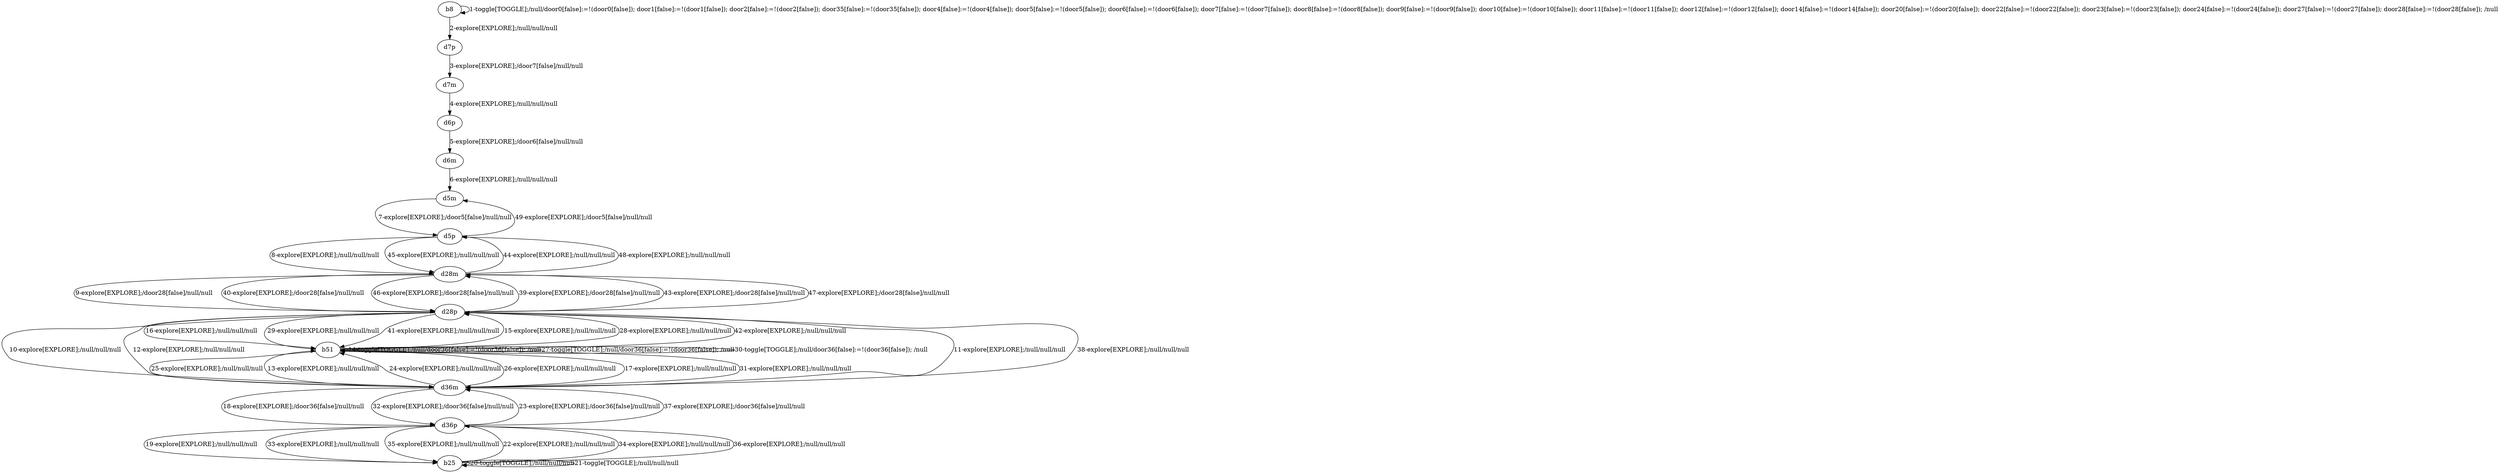 # Total number of goals covered by this test: 5
# b25 --> b25
# b25 --> d36p
# d36p --> d36m
# d36p --> b25
# d36m --> d36p

digraph g {
"b8" -> "b8" [label = "1-toggle[TOGGLE];/null/door0[false]:=!(door0[false]); door1[false]:=!(door1[false]); door2[false]:=!(door2[false]); door35[false]:=!(door35[false]); door4[false]:=!(door4[false]); door5[false]:=!(door5[false]); door6[false]:=!(door6[false]); door7[false]:=!(door7[false]); door8[false]:=!(door8[false]); door9[false]:=!(door9[false]); door10[false]:=!(door10[false]); door11[false]:=!(door11[false]); door12[false]:=!(door12[false]); door14[false]:=!(door14[false]); door20[false]:=!(door20[false]); door22[false]:=!(door22[false]); door23[false]:=!(door23[false]); door24[false]:=!(door24[false]); door27[false]:=!(door27[false]); door28[false]:=!(door28[false]); /null"];
"b8" -> "d7p" [label = "2-explore[EXPLORE];/null/null/null"];
"d7p" -> "d7m" [label = "3-explore[EXPLORE];/door7[false]/null/null"];
"d7m" -> "d6p" [label = "4-explore[EXPLORE];/null/null/null"];
"d6p" -> "d6m" [label = "5-explore[EXPLORE];/door6[false]/null/null"];
"d6m" -> "d5m" [label = "6-explore[EXPLORE];/null/null/null"];
"d5m" -> "d5p" [label = "7-explore[EXPLORE];/door5[false]/null/null"];
"d5p" -> "d28m" [label = "8-explore[EXPLORE];/null/null/null"];
"d28m" -> "d28p" [label = "9-explore[EXPLORE];/door28[false]/null/null"];
"d28p" -> "d36m" [label = "10-explore[EXPLORE];/null/null/null"];
"d36m" -> "d28p" [label = "11-explore[EXPLORE];/null/null/null"];
"d28p" -> "d36m" [label = "12-explore[EXPLORE];/null/null/null"];
"d36m" -> "b51" [label = "13-explore[EXPLORE];/null/null/null"];
"b51" -> "b51" [label = "14-toggle[TOGGLE];/null/door36[false]:=!(door36[false]); /null"];
"b51" -> "d28p" [label = "15-explore[EXPLORE];/null/null/null"];
"d28p" -> "b51" [label = "16-explore[EXPLORE];/null/null/null"];
"b51" -> "d36m" [label = "17-explore[EXPLORE];/null/null/null"];
"d36m" -> "d36p" [label = "18-explore[EXPLORE];/door36[false]/null/null"];
"d36p" -> "b25" [label = "19-explore[EXPLORE];/null/null/null"];
"b25" -> "b25" [label = "20-toggle[TOGGLE];/null/null/null"];
"b25" -> "b25" [label = "21-toggle[TOGGLE];/null/null/null"];
"b25" -> "d36p" [label = "22-explore[EXPLORE];/null/null/null"];
"d36p" -> "d36m" [label = "23-explore[EXPLORE];/door36[false]/null/null"];
"d36m" -> "b51" [label = "24-explore[EXPLORE];/null/null/null"];
"b51" -> "d36m" [label = "25-explore[EXPLORE];/null/null/null"];
"d36m" -> "b51" [label = "26-explore[EXPLORE];/null/null/null"];
"b51" -> "b51" [label = "27-toggle[TOGGLE];/null/door36[false]:=!(door36[false]); /null"];
"b51" -> "d28p" [label = "28-explore[EXPLORE];/null/null/null"];
"d28p" -> "b51" [label = "29-explore[EXPLORE];/null/null/null"];
"b51" -> "b51" [label = "30-toggle[TOGGLE];/null/door36[false]:=!(door36[false]); /null"];
"b51" -> "d36m" [label = "31-explore[EXPLORE];/null/null/null"];
"d36m" -> "d36p" [label = "32-explore[EXPLORE];/door36[false]/null/null"];
"d36p" -> "b25" [label = "33-explore[EXPLORE];/null/null/null"];
"b25" -> "d36p" [label = "34-explore[EXPLORE];/null/null/null"];
"d36p" -> "b25" [label = "35-explore[EXPLORE];/null/null/null"];
"b25" -> "d36p" [label = "36-explore[EXPLORE];/null/null/null"];
"d36p" -> "d36m" [label = "37-explore[EXPLORE];/door36[false]/null/null"];
"d36m" -> "d28p" [label = "38-explore[EXPLORE];/null/null/null"];
"d28p" -> "d28m" [label = "39-explore[EXPLORE];/door28[false]/null/null"];
"d28m" -> "d28p" [label = "40-explore[EXPLORE];/door28[false]/null/null"];
"d28p" -> "b51" [label = "41-explore[EXPLORE];/null/null/null"];
"b51" -> "d28p" [label = "42-explore[EXPLORE];/null/null/null"];
"d28p" -> "d28m" [label = "43-explore[EXPLORE];/door28[false]/null/null"];
"d28m" -> "d5p" [label = "44-explore[EXPLORE];/null/null/null"];
"d5p" -> "d28m" [label = "45-explore[EXPLORE];/null/null/null"];
"d28m" -> "d28p" [label = "46-explore[EXPLORE];/door28[false]/null/null"];
"d28p" -> "d28m" [label = "47-explore[EXPLORE];/door28[false]/null/null"];
"d28m" -> "d5p" [label = "48-explore[EXPLORE];/null/null/null"];
"d5p" -> "d5m" [label = "49-explore[EXPLORE];/door5[false]/null/null"];
}